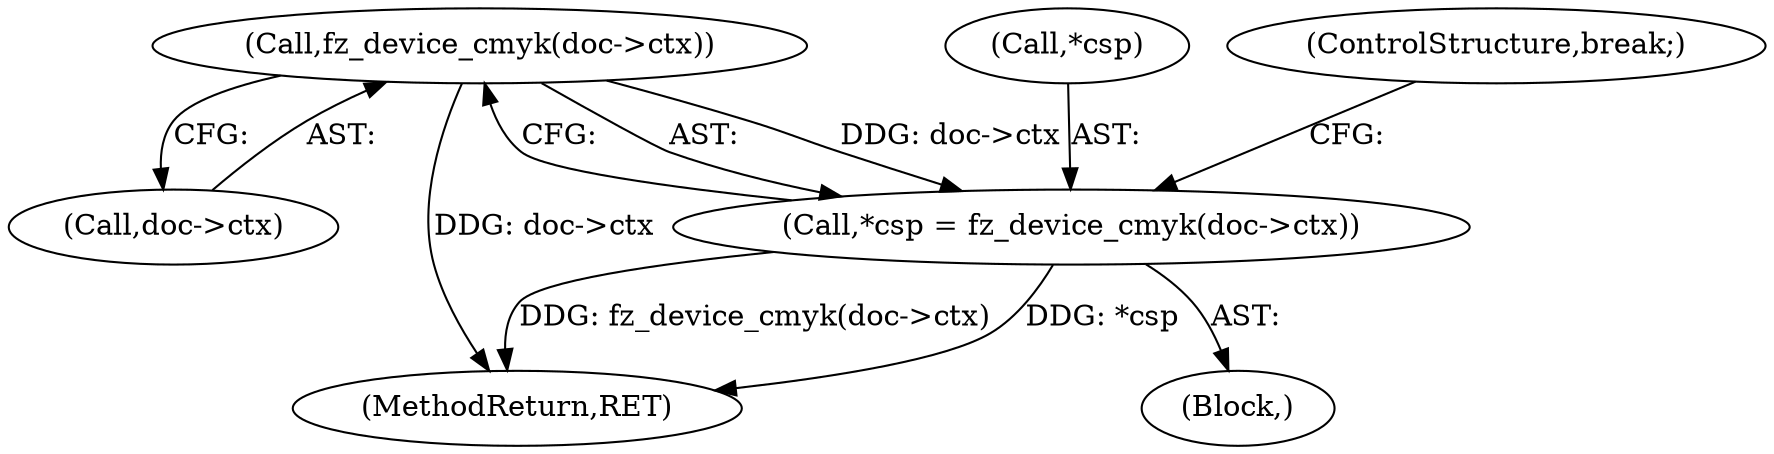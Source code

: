 digraph "0_ghostscript_60dabde18d7fe12b19da8b509bdfee9cc886aafc_0@pointer" {
"1000464" [label="(Call,fz_device_cmyk(doc->ctx))"];
"1000461" [label="(Call,*csp = fz_device_cmyk(doc->ctx))"];
"1000441" [label="(Block,)"];
"1000465" [label="(Call,doc->ctx)"];
"1000462" [label="(Call,*csp)"];
"1000468" [label="(ControlStructure,break;)"];
"1000461" [label="(Call,*csp = fz_device_cmyk(doc->ctx))"];
"1000464" [label="(Call,fz_device_cmyk(doc->ctx))"];
"1000537" [label="(MethodReturn,RET)"];
"1000464" -> "1000461"  [label="AST: "];
"1000464" -> "1000465"  [label="CFG: "];
"1000465" -> "1000464"  [label="AST: "];
"1000461" -> "1000464"  [label="CFG: "];
"1000464" -> "1000537"  [label="DDG: doc->ctx"];
"1000464" -> "1000461"  [label="DDG: doc->ctx"];
"1000461" -> "1000441"  [label="AST: "];
"1000462" -> "1000461"  [label="AST: "];
"1000468" -> "1000461"  [label="CFG: "];
"1000461" -> "1000537"  [label="DDG: fz_device_cmyk(doc->ctx)"];
"1000461" -> "1000537"  [label="DDG: *csp"];
}
